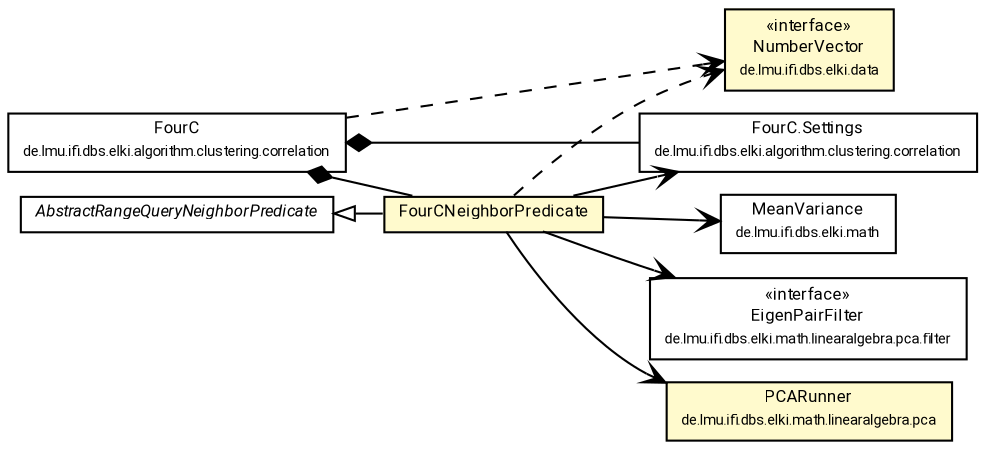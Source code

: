 #!/usr/local/bin/dot
#
# Class diagram 
# Generated by UMLGraph version R5_7_2-60-g0e99a6 (http://www.spinellis.gr/umlgraph/)
#

digraph G {
	graph [fontnames="svg"]
	edge [fontname="Roboto",fontsize=7,labelfontname="Roboto",labelfontsize=7,color="black"];
	node [fontname="Roboto",fontcolor="black",fontsize=8,shape=plaintext,margin=0,width=0,height=0];
	nodesep=0.15;
	ranksep=0.25;
	rankdir=LR;
	// de.lmu.ifi.dbs.elki.algorithm.clustering.correlation.FourC<V extends de.lmu.ifi.dbs.elki.data.NumberVector>
	c4533802 [label=<<table title="de.lmu.ifi.dbs.elki.algorithm.clustering.correlation.FourC" border="0" cellborder="1" cellspacing="0" cellpadding="2" href="../correlation/FourC.html" target="_parent">
		<tr><td><table border="0" cellspacing="0" cellpadding="1">
		<tr><td align="center" balign="center"> <font face="Roboto">FourC</font> </td></tr>
		<tr><td align="center" balign="center"> <font face="Roboto" point-size="7.0">de.lmu.ifi.dbs.elki.algorithm.clustering.correlation</font> </td></tr>
		</table></td></tr>
		</table>>, URL="../correlation/FourC.html"];
	// de.lmu.ifi.dbs.elki.algorithm.clustering.correlation.FourC.Settings
	c4533803 [label=<<table title="de.lmu.ifi.dbs.elki.algorithm.clustering.correlation.FourC.Settings" border="0" cellborder="1" cellspacing="0" cellpadding="2" href="../correlation/FourC.Settings.html" target="_parent">
		<tr><td><table border="0" cellspacing="0" cellpadding="1">
		<tr><td align="center" balign="center"> <font face="Roboto">FourC.Settings</font> </td></tr>
		<tr><td align="center" balign="center"> <font face="Roboto" point-size="7.0">de.lmu.ifi.dbs.elki.algorithm.clustering.correlation</font> </td></tr>
		</table></td></tr>
		</table>>, URL="../correlation/FourC.Settings.html"];
	// de.lmu.ifi.dbs.elki.algorithm.clustering.gdbscan.FourCNeighborPredicate<V extends de.lmu.ifi.dbs.elki.data.NumberVector>
	c4534032 [label=<<table title="de.lmu.ifi.dbs.elki.algorithm.clustering.gdbscan.FourCNeighborPredicate" border="0" cellborder="1" cellspacing="0" cellpadding="2" bgcolor="lemonChiffon" href="FourCNeighborPredicate.html" target="_parent">
		<tr><td><table border="0" cellspacing="0" cellpadding="1">
		<tr><td align="center" balign="center"> <font face="Roboto">FourCNeighborPredicate</font> </td></tr>
		</table></td></tr>
		</table>>, URL="FourCNeighborPredicate.html"];
	// de.lmu.ifi.dbs.elki.algorithm.clustering.gdbscan.AbstractRangeQueryNeighborPredicate<O, M, N>
	c4534039 [label=<<table title="de.lmu.ifi.dbs.elki.algorithm.clustering.gdbscan.AbstractRangeQueryNeighborPredicate" border="0" cellborder="1" cellspacing="0" cellpadding="2" href="AbstractRangeQueryNeighborPredicate.html" target="_parent">
		<tr><td><table border="0" cellspacing="0" cellpadding="1">
		<tr><td align="center" balign="center"> <font face="Roboto"><i>AbstractRangeQueryNeighborPredicate</i></font> </td></tr>
		</table></td></tr>
		</table>>, URL="AbstractRangeQueryNeighborPredicate.html"];
	// de.lmu.ifi.dbs.elki.data.NumberVector
	c4534227 [label=<<table title="de.lmu.ifi.dbs.elki.data.NumberVector" border="0" cellborder="1" cellspacing="0" cellpadding="2" bgcolor="LemonChiffon" href="../../../data/NumberVector.html" target="_parent">
		<tr><td><table border="0" cellspacing="0" cellpadding="1">
		<tr><td align="center" balign="center"> &#171;interface&#187; </td></tr>
		<tr><td align="center" balign="center"> <font face="Roboto">NumberVector</font> </td></tr>
		<tr><td align="center" balign="center"> <font face="Roboto" point-size="7.0">de.lmu.ifi.dbs.elki.data</font> </td></tr>
		</table></td></tr>
		</table>>, URL="../../../data/NumberVector.html"];
	// de.lmu.ifi.dbs.elki.math.MeanVariance
	c4534640 [label=<<table title="de.lmu.ifi.dbs.elki.math.MeanVariance" border="0" cellborder="1" cellspacing="0" cellpadding="2" href="../../../math/MeanVariance.html" target="_parent">
		<tr><td><table border="0" cellspacing="0" cellpadding="1">
		<tr><td align="center" balign="center"> <font face="Roboto">MeanVariance</font> </td></tr>
		<tr><td align="center" balign="center"> <font face="Roboto" point-size="7.0">de.lmu.ifi.dbs.elki.math</font> </td></tr>
		</table></td></tr>
		</table>>, URL="../../../math/MeanVariance.html"];
	// de.lmu.ifi.dbs.elki.math.linearalgebra.pca.filter.EigenPairFilter
	c4534919 [label=<<table title="de.lmu.ifi.dbs.elki.math.linearalgebra.pca.filter.EigenPairFilter" border="0" cellborder="1" cellspacing="0" cellpadding="2" href="../../../math/linearalgebra/pca/filter/EigenPairFilter.html" target="_parent">
		<tr><td><table border="0" cellspacing="0" cellpadding="1">
		<tr><td align="center" balign="center"> &#171;interface&#187; </td></tr>
		<tr><td align="center" balign="center"> <font face="Roboto">EigenPairFilter</font> </td></tr>
		<tr><td align="center" balign="center"> <font face="Roboto" point-size="7.0">de.lmu.ifi.dbs.elki.math.linearalgebra.pca.filter</font> </td></tr>
		</table></td></tr>
		</table>>, URL="../../../math/linearalgebra/pca/filter/EigenPairFilter.html"];
	// de.lmu.ifi.dbs.elki.math.linearalgebra.pca.PCARunner
	c4534931 [label=<<table title="de.lmu.ifi.dbs.elki.math.linearalgebra.pca.PCARunner" border="0" cellborder="1" cellspacing="0" cellpadding="2" bgcolor="LemonChiffon" href="../../../math/linearalgebra/pca/PCARunner.html" target="_parent">
		<tr><td><table border="0" cellspacing="0" cellpadding="1">
		<tr><td align="center" balign="center"> <font face="Roboto">PCARunner</font> </td></tr>
		<tr><td align="center" balign="center"> <font face="Roboto" point-size="7.0">de.lmu.ifi.dbs.elki.math.linearalgebra.pca</font> </td></tr>
		</table></td></tr>
		</table>>, URL="../../../math/linearalgebra/pca/PCARunner.html"];
	// de.lmu.ifi.dbs.elki.algorithm.clustering.correlation.FourC<V extends de.lmu.ifi.dbs.elki.data.NumberVector> composed de.lmu.ifi.dbs.elki.algorithm.clustering.correlation.FourC.Settings
	c4533802 -> c4533803 [arrowhead=none,arrowtail=diamond,dir=back,weight=6];
	// de.lmu.ifi.dbs.elki.algorithm.clustering.correlation.FourC<V extends de.lmu.ifi.dbs.elki.data.NumberVector> composed de.lmu.ifi.dbs.elki.algorithm.clustering.gdbscan.FourCNeighborPredicate<V extends de.lmu.ifi.dbs.elki.data.NumberVector>
	c4533802 -> c4534032 [arrowhead=none,arrowtail=diamond,dir=back,weight=6];
	// de.lmu.ifi.dbs.elki.algorithm.clustering.gdbscan.FourCNeighborPredicate<V extends de.lmu.ifi.dbs.elki.data.NumberVector> extends de.lmu.ifi.dbs.elki.algorithm.clustering.gdbscan.AbstractRangeQueryNeighborPredicate<O, M, N>
	c4534039 -> c4534032 [arrowtail=empty,dir=back,weight=10];
	// de.lmu.ifi.dbs.elki.algorithm.clustering.gdbscan.FourCNeighborPredicate<V extends de.lmu.ifi.dbs.elki.data.NumberVector> navassoc de.lmu.ifi.dbs.elki.algorithm.clustering.correlation.FourC.Settings
	c4534032 -> c4533803 [arrowhead=open,weight=1];
	// de.lmu.ifi.dbs.elki.algorithm.clustering.gdbscan.FourCNeighborPredicate<V extends de.lmu.ifi.dbs.elki.data.NumberVector> navassoc de.lmu.ifi.dbs.elki.math.MeanVariance
	c4534032 -> c4534640 [arrowhead=open,weight=1];
	// de.lmu.ifi.dbs.elki.algorithm.clustering.gdbscan.FourCNeighborPredicate<V extends de.lmu.ifi.dbs.elki.data.NumberVector> navassoc de.lmu.ifi.dbs.elki.math.linearalgebra.pca.PCARunner
	c4534032 -> c4534931 [arrowhead=open,weight=1];
	// de.lmu.ifi.dbs.elki.algorithm.clustering.gdbscan.FourCNeighborPredicate<V extends de.lmu.ifi.dbs.elki.data.NumberVector> navassoc de.lmu.ifi.dbs.elki.math.linearalgebra.pca.filter.EigenPairFilter
	c4534032 -> c4534919 [arrowhead=open,weight=1];
	// de.lmu.ifi.dbs.elki.algorithm.clustering.correlation.FourC<V extends de.lmu.ifi.dbs.elki.data.NumberVector> depend de.lmu.ifi.dbs.elki.data.NumberVector
	c4533802 -> c4534227 [arrowhead=open,style=dashed,weight=0];
	// de.lmu.ifi.dbs.elki.algorithm.clustering.gdbscan.FourCNeighborPredicate<V extends de.lmu.ifi.dbs.elki.data.NumberVector> depend de.lmu.ifi.dbs.elki.data.NumberVector
	c4534032 -> c4534227 [arrowhead=open,style=dashed,weight=0];
}

